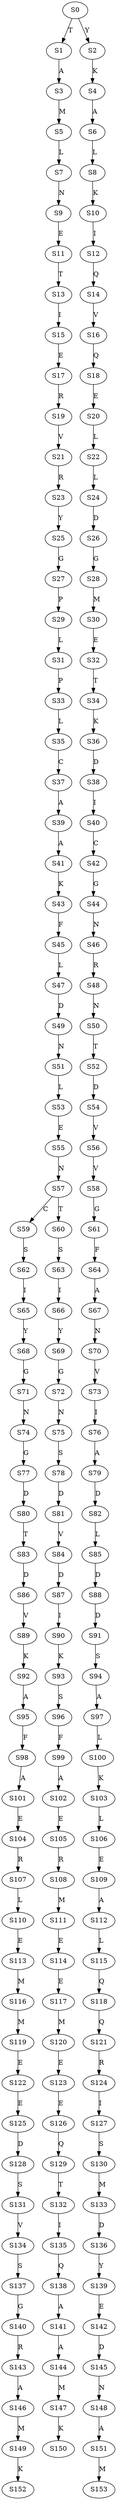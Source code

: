 strict digraph  {
	S0 -> S1 [ label = T ];
	S0 -> S2 [ label = Y ];
	S1 -> S3 [ label = A ];
	S2 -> S4 [ label = K ];
	S3 -> S5 [ label = M ];
	S4 -> S6 [ label = A ];
	S5 -> S7 [ label = L ];
	S6 -> S8 [ label = L ];
	S7 -> S9 [ label = N ];
	S8 -> S10 [ label = K ];
	S9 -> S11 [ label = E ];
	S10 -> S12 [ label = I ];
	S11 -> S13 [ label = T ];
	S12 -> S14 [ label = Q ];
	S13 -> S15 [ label = I ];
	S14 -> S16 [ label = V ];
	S15 -> S17 [ label = E ];
	S16 -> S18 [ label = Q ];
	S17 -> S19 [ label = R ];
	S18 -> S20 [ label = E ];
	S19 -> S21 [ label = V ];
	S20 -> S22 [ label = L ];
	S21 -> S23 [ label = R ];
	S22 -> S24 [ label = L ];
	S23 -> S25 [ label = Y ];
	S24 -> S26 [ label = D ];
	S25 -> S27 [ label = G ];
	S26 -> S28 [ label = G ];
	S27 -> S29 [ label = P ];
	S28 -> S30 [ label = M ];
	S29 -> S31 [ label = L ];
	S30 -> S32 [ label = E ];
	S31 -> S33 [ label = P ];
	S32 -> S34 [ label = T ];
	S33 -> S35 [ label = L ];
	S34 -> S36 [ label = K ];
	S35 -> S37 [ label = C ];
	S36 -> S38 [ label = D ];
	S37 -> S39 [ label = A ];
	S38 -> S40 [ label = I ];
	S39 -> S41 [ label = A ];
	S40 -> S42 [ label = C ];
	S41 -> S43 [ label = K ];
	S42 -> S44 [ label = G ];
	S43 -> S45 [ label = F ];
	S44 -> S46 [ label = N ];
	S45 -> S47 [ label = L ];
	S46 -> S48 [ label = R ];
	S47 -> S49 [ label = D ];
	S48 -> S50 [ label = N ];
	S49 -> S51 [ label = N ];
	S50 -> S52 [ label = T ];
	S51 -> S53 [ label = L ];
	S52 -> S54 [ label = D ];
	S53 -> S55 [ label = E ];
	S54 -> S56 [ label = V ];
	S55 -> S57 [ label = N ];
	S56 -> S58 [ label = V ];
	S57 -> S59 [ label = C ];
	S57 -> S60 [ label = T ];
	S58 -> S61 [ label = G ];
	S59 -> S62 [ label = S ];
	S60 -> S63 [ label = S ];
	S61 -> S64 [ label = F ];
	S62 -> S65 [ label = I ];
	S63 -> S66 [ label = I ];
	S64 -> S67 [ label = A ];
	S65 -> S68 [ label = Y ];
	S66 -> S69 [ label = Y ];
	S67 -> S70 [ label = N ];
	S68 -> S71 [ label = G ];
	S69 -> S72 [ label = G ];
	S70 -> S73 [ label = V ];
	S71 -> S74 [ label = N ];
	S72 -> S75 [ label = N ];
	S73 -> S76 [ label = I ];
	S74 -> S77 [ label = G ];
	S75 -> S78 [ label = S ];
	S76 -> S79 [ label = A ];
	S77 -> S80 [ label = D ];
	S78 -> S81 [ label = D ];
	S79 -> S82 [ label = D ];
	S80 -> S83 [ label = T ];
	S81 -> S84 [ label = V ];
	S82 -> S85 [ label = L ];
	S83 -> S86 [ label = D ];
	S84 -> S87 [ label = D ];
	S85 -> S88 [ label = D ];
	S86 -> S89 [ label = V ];
	S87 -> S90 [ label = I ];
	S88 -> S91 [ label = D ];
	S89 -> S92 [ label = K ];
	S90 -> S93 [ label = K ];
	S91 -> S94 [ label = S ];
	S92 -> S95 [ label = A ];
	S93 -> S96 [ label = S ];
	S94 -> S97 [ label = A ];
	S95 -> S98 [ label = F ];
	S96 -> S99 [ label = F ];
	S97 -> S100 [ label = L ];
	S98 -> S101 [ label = A ];
	S99 -> S102 [ label = A ];
	S100 -> S103 [ label = K ];
	S101 -> S104 [ label = E ];
	S102 -> S105 [ label = E ];
	S103 -> S106 [ label = L ];
	S104 -> S107 [ label = R ];
	S105 -> S108 [ label = R ];
	S106 -> S109 [ label = E ];
	S107 -> S110 [ label = L ];
	S108 -> S111 [ label = M ];
	S109 -> S112 [ label = A ];
	S110 -> S113 [ label = E ];
	S111 -> S114 [ label = E ];
	S112 -> S115 [ label = L ];
	S113 -> S116 [ label = M ];
	S114 -> S117 [ label = E ];
	S115 -> S118 [ label = Q ];
	S116 -> S119 [ label = M ];
	S117 -> S120 [ label = M ];
	S118 -> S121 [ label = Q ];
	S119 -> S122 [ label = E ];
	S120 -> S123 [ label = E ];
	S121 -> S124 [ label = R ];
	S122 -> S125 [ label = E ];
	S123 -> S126 [ label = E ];
	S124 -> S127 [ label = I ];
	S125 -> S128 [ label = D ];
	S126 -> S129 [ label = Q ];
	S127 -> S130 [ label = S ];
	S128 -> S131 [ label = S ];
	S129 -> S132 [ label = T ];
	S130 -> S133 [ label = M ];
	S131 -> S134 [ label = V ];
	S132 -> S135 [ label = I ];
	S133 -> S136 [ label = D ];
	S134 -> S137 [ label = S ];
	S135 -> S138 [ label = Q ];
	S136 -> S139 [ label = Y ];
	S137 -> S140 [ label = G ];
	S138 -> S141 [ label = A ];
	S139 -> S142 [ label = E ];
	S140 -> S143 [ label = R ];
	S141 -> S144 [ label = A ];
	S142 -> S145 [ label = D ];
	S143 -> S146 [ label = A ];
	S144 -> S147 [ label = M ];
	S145 -> S148 [ label = N ];
	S146 -> S149 [ label = M ];
	S147 -> S150 [ label = K ];
	S148 -> S151 [ label = A ];
	S149 -> S152 [ label = K ];
	S151 -> S153 [ label = M ];
}

